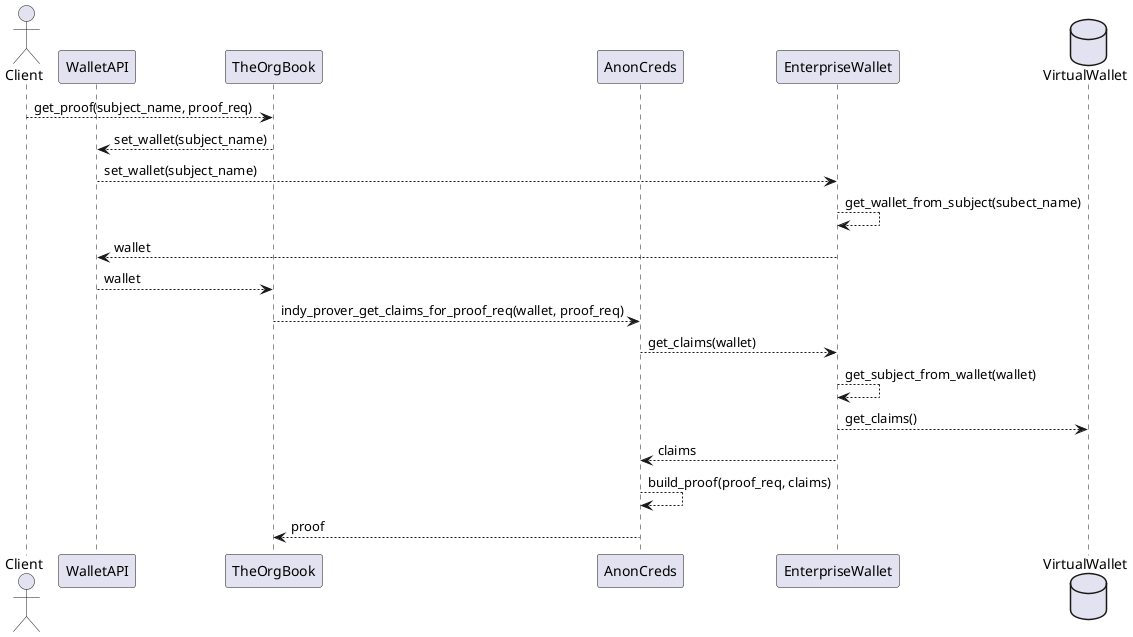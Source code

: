 @startuml
actor Client
participant Client order 10
participant TheOrgBook order 20
participant AnonCreds order 30
participant EnterpriseWallet order 40
database VirtualWallet order 50
Client --> TheOrgBook: get_proof(subject_name, proof_req)
TheOrgBook --> WalletAPI: set_wallet(subject_name)
WalletAPI --> EnterpriseWallet: set_wallet(subject_name)
EnterpriseWallet --> EnterpriseWallet: get_wallet_from_subject(subect_name)
EnterpriseWallet --> WalletAPI: wallet
WalletAPI --> TheOrgBook: wallet
TheOrgBook --> AnonCreds: indy_prover_get_claims_for_proof_req(wallet, proof_req)
AnonCreds --> EnterpriseWallet: get_claims(wallet)
EnterpriseWallet --> EnterpriseWallet: get_subject_from_wallet(wallet)
EnterpriseWallet --> VirtualWallet: get_claims()
EnterpriseWallet --> AnonCreds: claims
AnonCreds --> AnonCreds: build_proof(proof_req, claims)
AnonCreds --> TheOrgBook: proof
@enduml
